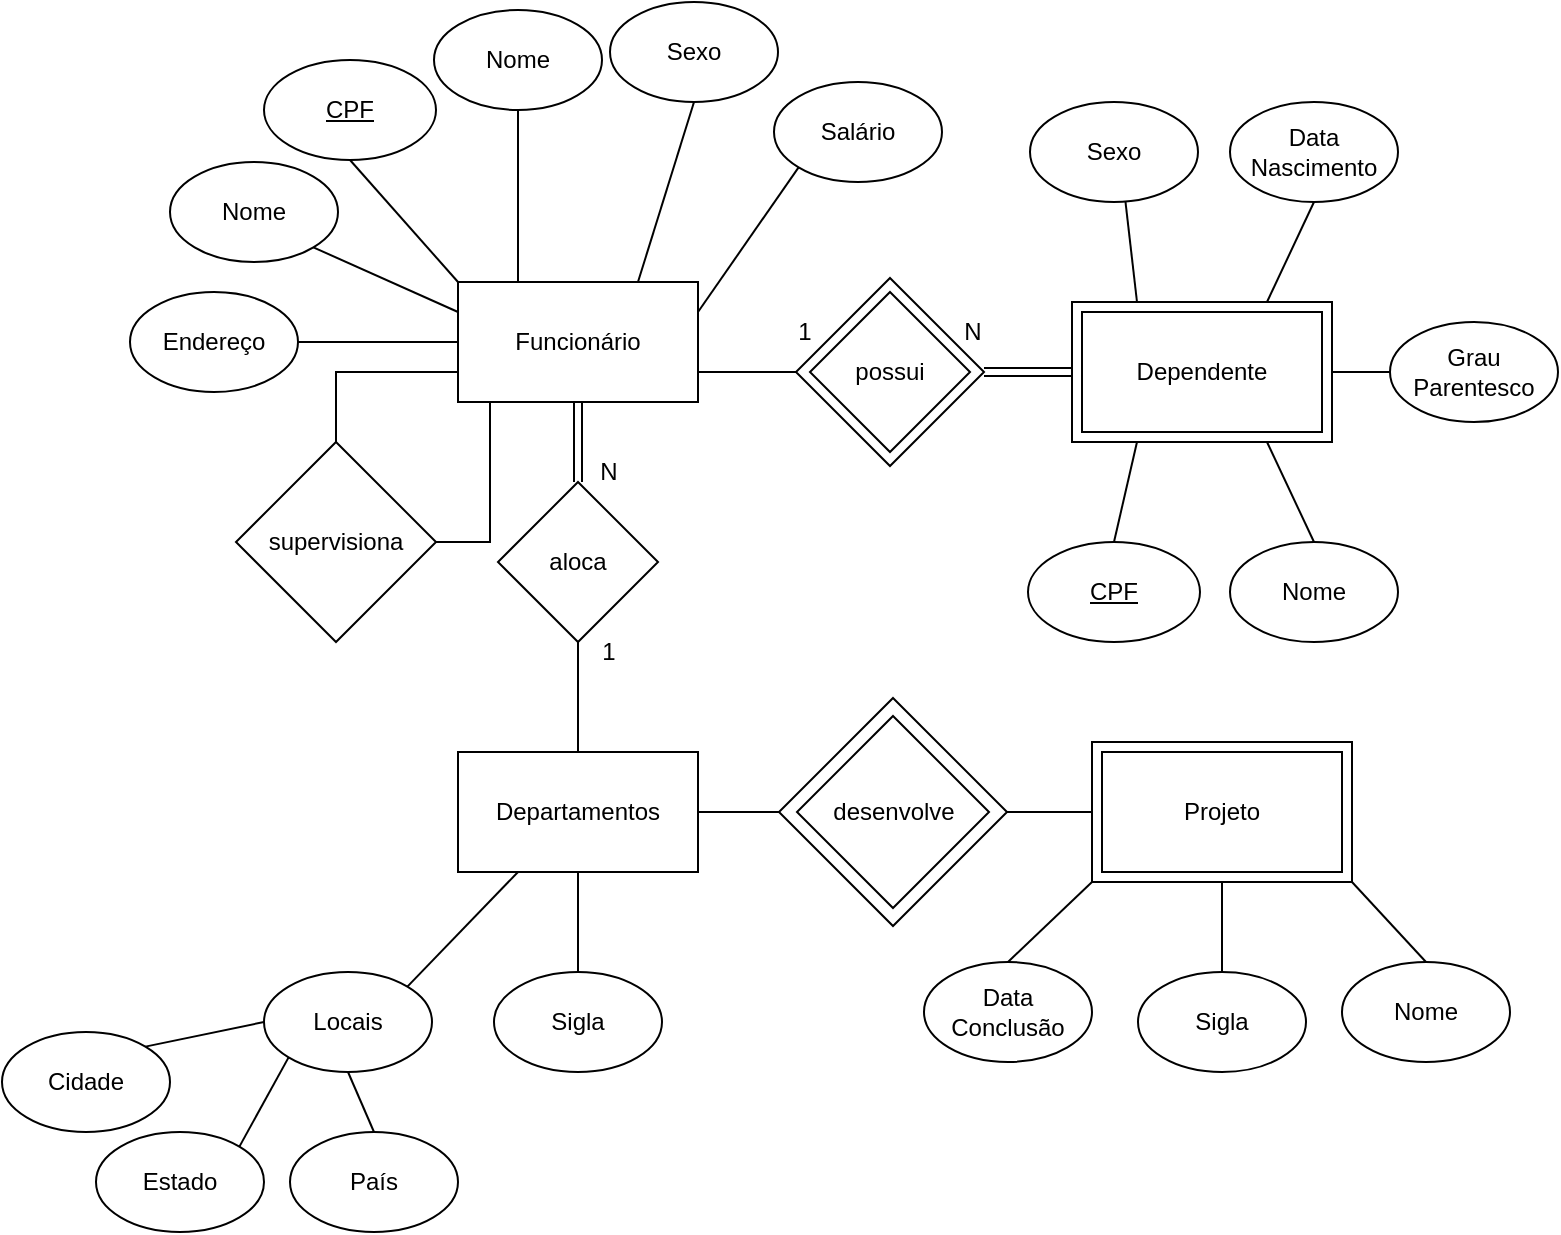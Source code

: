<mxfile version="23.1.5" type="device">
  <diagram id="C5RBs43oDa-KdzZeNtuy" name="Page-1">
    <mxGraphModel dx="1434" dy="820" grid="1" gridSize="10" guides="1" tooltips="1" connect="1" arrows="1" fold="1" page="1" pageScale="1" pageWidth="827" pageHeight="1169" math="0" shadow="0">
      <root>
        <mxCell id="WIyWlLk6GJQsqaUBKTNV-0" />
        <mxCell id="WIyWlLk6GJQsqaUBKTNV-1" parent="WIyWlLk6GJQsqaUBKTNV-0" />
        <mxCell id="BqkFUiFIWT837hot8IoG-21" style="edgeStyle=orthogonalEdgeStyle;rounded=0;orthogonalLoop=1;jettySize=auto;html=1;exitX=0.5;exitY=1;exitDx=0;exitDy=0;entryX=0.5;entryY=0;entryDx=0;entryDy=0;endArrow=none;endFill=0;shape=link;" edge="1" parent="WIyWlLk6GJQsqaUBKTNV-1" source="BqkFUiFIWT837hot8IoG-0" target="BqkFUiFIWT837hot8IoG-20">
          <mxGeometry relative="1" as="geometry" />
        </mxCell>
        <mxCell id="BqkFUiFIWT837hot8IoG-47" style="edgeStyle=orthogonalEdgeStyle;rounded=0;orthogonalLoop=1;jettySize=auto;html=1;entryX=1;entryY=0.5;entryDx=0;entryDy=0;endArrow=none;endFill=0;exitX=0.25;exitY=1;exitDx=0;exitDy=0;" edge="1" parent="WIyWlLk6GJQsqaUBKTNV-1" source="BqkFUiFIWT837hot8IoG-0" target="BqkFUiFIWT837hot8IoG-46">
          <mxGeometry relative="1" as="geometry">
            <mxPoint x="269" y="430" as="sourcePoint" />
            <Array as="points">
              <mxPoint x="269" y="410" />
              <mxPoint x="269" y="480" />
            </Array>
          </mxGeometry>
        </mxCell>
        <mxCell id="BqkFUiFIWT837hot8IoG-51" style="rounded=0;orthogonalLoop=1;jettySize=auto;html=1;exitX=1;exitY=0.25;exitDx=0;exitDy=0;entryX=0;entryY=1;entryDx=0;entryDy=0;endArrow=none;endFill=0;" edge="1" parent="WIyWlLk6GJQsqaUBKTNV-1" source="BqkFUiFIWT837hot8IoG-0" target="BqkFUiFIWT837hot8IoG-50">
          <mxGeometry relative="1" as="geometry" />
        </mxCell>
        <mxCell id="BqkFUiFIWT837hot8IoG-61" style="edgeStyle=orthogonalEdgeStyle;rounded=0;orthogonalLoop=1;jettySize=auto;html=1;exitX=1;exitY=0.75;exitDx=0;exitDy=0;endArrow=none;endFill=0;entryX=0;entryY=0.5;entryDx=0;entryDy=0;" edge="1" parent="WIyWlLk6GJQsqaUBKTNV-1" source="BqkFUiFIWT837hot8IoG-0" target="BqkFUiFIWT837hot8IoG-69">
          <mxGeometry relative="1" as="geometry">
            <mxPoint x="399" y="420" as="targetPoint" />
          </mxGeometry>
        </mxCell>
        <mxCell id="BqkFUiFIWT837hot8IoG-0" value="Funcionário" style="rounded=0;whiteSpace=wrap;html=1;" vertex="1" parent="WIyWlLk6GJQsqaUBKTNV-1">
          <mxGeometry x="253" y="350" width="120" height="60" as="geometry" />
        </mxCell>
        <mxCell id="BqkFUiFIWT837hot8IoG-1" value="CPF" style="ellipse;whiteSpace=wrap;html=1;fontStyle=4;rounded=0;" vertex="1" parent="WIyWlLk6GJQsqaUBKTNV-1">
          <mxGeometry x="156" y="239" width="86" height="50" as="geometry" />
        </mxCell>
        <mxCell id="BqkFUiFIWT837hot8IoG-12" style="rounded=0;orthogonalLoop=1;jettySize=auto;html=1;exitX=1;exitY=1;exitDx=0;exitDy=0;entryX=0;entryY=0.25;entryDx=0;entryDy=0;endArrow=none;endFill=0;" edge="1" parent="WIyWlLk6GJQsqaUBKTNV-1" source="BqkFUiFIWT837hot8IoG-3" target="BqkFUiFIWT837hot8IoG-0">
          <mxGeometry relative="1" as="geometry" />
        </mxCell>
        <mxCell id="BqkFUiFIWT837hot8IoG-3" value="Nome" style="ellipse;whiteSpace=wrap;html=1;rounded=0;" vertex="1" parent="WIyWlLk6GJQsqaUBKTNV-1">
          <mxGeometry x="109" y="290" width="84" height="50" as="geometry" />
        </mxCell>
        <mxCell id="BqkFUiFIWT837hot8IoG-10" value="" style="endArrow=none;html=1;rounded=0;entryX=0.5;entryY=1;entryDx=0;entryDy=0;exitX=0;exitY=0;exitDx=0;exitDy=0;" edge="1" parent="WIyWlLk6GJQsqaUBKTNV-1" source="BqkFUiFIWT837hot8IoG-0" target="BqkFUiFIWT837hot8IoG-1">
          <mxGeometry width="50" height="50" relative="1" as="geometry">
            <mxPoint x="339" y="400" as="sourcePoint" />
            <mxPoint x="389" y="350" as="targetPoint" />
          </mxGeometry>
        </mxCell>
        <mxCell id="BqkFUiFIWT837hot8IoG-60" style="edgeStyle=orthogonalEdgeStyle;rounded=0;orthogonalLoop=1;jettySize=auto;html=1;exitX=0.5;exitY=1;exitDx=0;exitDy=0;entryX=0.25;entryY=0;entryDx=0;entryDy=0;endArrow=none;endFill=0;" edge="1" parent="WIyWlLk6GJQsqaUBKTNV-1" source="BqkFUiFIWT837hot8IoG-14" target="BqkFUiFIWT837hot8IoG-0">
          <mxGeometry relative="1" as="geometry" />
        </mxCell>
        <mxCell id="BqkFUiFIWT837hot8IoG-14" value="Nome" style="ellipse;whiteSpace=wrap;html=1;rounded=0;" vertex="1" parent="WIyWlLk6GJQsqaUBKTNV-1">
          <mxGeometry x="241" y="214" width="84" height="50" as="geometry" />
        </mxCell>
        <mxCell id="BqkFUiFIWT837hot8IoG-17" style="rounded=0;orthogonalLoop=1;jettySize=auto;html=1;exitX=1;exitY=0.5;exitDx=0;exitDy=0;entryX=0;entryY=0.5;entryDx=0;entryDy=0;endArrow=none;endFill=0;" edge="1" parent="WIyWlLk6GJQsqaUBKTNV-1" source="BqkFUiFIWT837hot8IoG-16" target="BqkFUiFIWT837hot8IoG-0">
          <mxGeometry relative="1" as="geometry" />
        </mxCell>
        <mxCell id="BqkFUiFIWT837hot8IoG-16" value="Endereço" style="ellipse;whiteSpace=wrap;html=1;rounded=0;" vertex="1" parent="WIyWlLk6GJQsqaUBKTNV-1">
          <mxGeometry x="89" y="355" width="84" height="50" as="geometry" />
        </mxCell>
        <mxCell id="BqkFUiFIWT837hot8IoG-19" style="rounded=0;orthogonalLoop=1;jettySize=auto;html=1;exitX=0.5;exitY=1;exitDx=0;exitDy=0;entryX=0.75;entryY=0;entryDx=0;entryDy=0;endArrow=none;endFill=0;startArrow=none;startFill=0;" edge="1" parent="WIyWlLk6GJQsqaUBKTNV-1" source="BqkFUiFIWT837hot8IoG-18" target="BqkFUiFIWT837hot8IoG-0">
          <mxGeometry relative="1" as="geometry" />
        </mxCell>
        <mxCell id="BqkFUiFIWT837hot8IoG-18" value="Sexo" style="ellipse;whiteSpace=wrap;html=1;rounded=0;" vertex="1" parent="WIyWlLk6GJQsqaUBKTNV-1">
          <mxGeometry x="329" y="210" width="84" height="50" as="geometry" />
        </mxCell>
        <mxCell id="BqkFUiFIWT837hot8IoG-28" style="edgeStyle=orthogonalEdgeStyle;rounded=0;orthogonalLoop=1;jettySize=auto;html=1;exitX=0.5;exitY=1;exitDx=0;exitDy=0;entryX=0.5;entryY=0;entryDx=0;entryDy=0;endArrow=none;endFill=0;" edge="1" parent="WIyWlLk6GJQsqaUBKTNV-1" source="BqkFUiFIWT837hot8IoG-20" target="BqkFUiFIWT837hot8IoG-22">
          <mxGeometry relative="1" as="geometry" />
        </mxCell>
        <mxCell id="BqkFUiFIWT837hot8IoG-20" value="aloca" style="rhombus;whiteSpace=wrap;html=1;labelPosition=center;verticalLabelPosition=middle;align=center;verticalAlign=middle;rounded=0;" vertex="1" parent="WIyWlLk6GJQsqaUBKTNV-1">
          <mxGeometry x="273" y="450" width="80" height="80" as="geometry" />
        </mxCell>
        <mxCell id="BqkFUiFIWT837hot8IoG-95" style="edgeStyle=orthogonalEdgeStyle;rounded=0;orthogonalLoop=1;jettySize=auto;html=1;exitX=1;exitY=0.5;exitDx=0;exitDy=0;entryX=0;entryY=0.5;entryDx=0;entryDy=0;endArrow=none;endFill=0;" edge="1" parent="WIyWlLk6GJQsqaUBKTNV-1" source="BqkFUiFIWT837hot8IoG-22" target="BqkFUiFIWT837hot8IoG-92">
          <mxGeometry relative="1" as="geometry" />
        </mxCell>
        <mxCell id="BqkFUiFIWT837hot8IoG-22" value="Departamentos" style="rounded=0;whiteSpace=wrap;html=1;" vertex="1" parent="WIyWlLk6GJQsqaUBKTNV-1">
          <mxGeometry x="253" y="585" width="120" height="60" as="geometry" />
        </mxCell>
        <mxCell id="BqkFUiFIWT837hot8IoG-23" value="1" style="text;html=1;align=center;verticalAlign=middle;resizable=0;points=[];autosize=1;strokeColor=none;fillColor=none;rounded=0;" vertex="1" parent="WIyWlLk6GJQsqaUBKTNV-1">
          <mxGeometry x="313" y="520" width="30" height="30" as="geometry" />
        </mxCell>
        <mxCell id="BqkFUiFIWT837hot8IoG-27" value="N" style="text;html=1;align=center;verticalAlign=middle;resizable=0;points=[];autosize=1;strokeColor=none;fillColor=none;rounded=0;" vertex="1" parent="WIyWlLk6GJQsqaUBKTNV-1">
          <mxGeometry x="313" y="430" width="30" height="30" as="geometry" />
        </mxCell>
        <mxCell id="BqkFUiFIWT837hot8IoG-43" style="rounded=0;orthogonalLoop=1;jettySize=auto;html=1;exitX=0.25;exitY=0;exitDx=0;exitDy=0;entryX=0.5;entryY=0;entryDx=0;entryDy=0;endArrow=none;endFill=0;" edge="1" parent="WIyWlLk6GJQsqaUBKTNV-1" source="BqkFUiFIWT837hot8IoG-63" target="BqkFUiFIWT837hot8IoG-40">
          <mxGeometry relative="1" as="geometry">
            <mxPoint x="574" y="515" as="sourcePoint" />
          </mxGeometry>
        </mxCell>
        <mxCell id="BqkFUiFIWT837hot8IoG-44" style="rounded=0;orthogonalLoop=1;jettySize=auto;html=1;exitX=0.75;exitY=1;exitDx=0;exitDy=0;entryX=0.5;entryY=0;entryDx=0;entryDy=0;endArrow=none;endFill=0;" edge="1" parent="WIyWlLk6GJQsqaUBKTNV-1" source="BqkFUiFIWT837hot8IoG-63" target="BqkFUiFIWT837hot8IoG-41">
          <mxGeometry relative="1" as="geometry">
            <mxPoint x="612.891" y="503.284" as="sourcePoint" />
          </mxGeometry>
        </mxCell>
        <mxCell id="BqkFUiFIWT837hot8IoG-45" style="rounded=0;orthogonalLoop=1;jettySize=auto;html=1;exitX=0.75;exitY=0;exitDx=0;exitDy=0;entryX=0.5;entryY=1;entryDx=0;entryDy=0;endArrow=none;endFill=0;" edge="1" parent="WIyWlLk6GJQsqaUBKTNV-1" source="BqkFUiFIWT837hot8IoG-63" target="BqkFUiFIWT837hot8IoG-42">
          <mxGeometry relative="1" as="geometry">
            <mxPoint x="629" y="475" as="sourcePoint" />
          </mxGeometry>
        </mxCell>
        <mxCell id="BqkFUiFIWT837hot8IoG-40" value="Sexo" style="ellipse;whiteSpace=wrap;html=1;rounded=0;" vertex="1" parent="WIyWlLk6GJQsqaUBKTNV-1">
          <mxGeometry x="539" y="260" width="84" height="50" as="geometry" />
        </mxCell>
        <mxCell id="BqkFUiFIWT837hot8IoG-41" value="Nome" style="ellipse;whiteSpace=wrap;html=1;rounded=0;" vertex="1" parent="WIyWlLk6GJQsqaUBKTNV-1">
          <mxGeometry x="639" y="480" width="84" height="50" as="geometry" />
        </mxCell>
        <mxCell id="BqkFUiFIWT837hot8IoG-42" value="Data Nascimento" style="ellipse;whiteSpace=wrap;html=1;rounded=0;" vertex="1" parent="WIyWlLk6GJQsqaUBKTNV-1">
          <mxGeometry x="639" y="260" width="84" height="50" as="geometry" />
        </mxCell>
        <mxCell id="BqkFUiFIWT837hot8IoG-49" style="edgeStyle=orthogonalEdgeStyle;rounded=0;orthogonalLoop=1;jettySize=auto;html=1;exitX=0.5;exitY=0;exitDx=0;exitDy=0;endArrow=none;endFill=0;entryX=0;entryY=0.75;entryDx=0;entryDy=0;" edge="1" parent="WIyWlLk6GJQsqaUBKTNV-1" source="BqkFUiFIWT837hot8IoG-46" target="BqkFUiFIWT837hot8IoG-0">
          <mxGeometry relative="1" as="geometry">
            <mxPoint x="229" y="410" as="targetPoint" />
            <Array as="points">
              <mxPoint x="192" y="395" />
            </Array>
          </mxGeometry>
        </mxCell>
        <mxCell id="BqkFUiFIWT837hot8IoG-46" value="supervisiona" style="rhombus;whiteSpace=wrap;html=1;labelPosition=center;verticalLabelPosition=middle;align=center;verticalAlign=middle;rounded=0;" vertex="1" parent="WIyWlLk6GJQsqaUBKTNV-1">
          <mxGeometry x="142" y="430" width="100" height="100" as="geometry" />
        </mxCell>
        <mxCell id="BqkFUiFIWT837hot8IoG-50" value="Salário" style="ellipse;whiteSpace=wrap;html=1;rounded=0;" vertex="1" parent="WIyWlLk6GJQsqaUBKTNV-1">
          <mxGeometry x="411" y="250" width="84" height="50" as="geometry" />
        </mxCell>
        <mxCell id="BqkFUiFIWT837hot8IoG-53" style="rounded=0;orthogonalLoop=1;jettySize=auto;html=1;exitX=0.5;exitY=0;exitDx=0;exitDy=0;entryX=0.25;entryY=1;entryDx=0;entryDy=0;endArrow=none;endFill=0;" edge="1" parent="WIyWlLk6GJQsqaUBKTNV-1" source="BqkFUiFIWT837hot8IoG-52" target="BqkFUiFIWT837hot8IoG-63">
          <mxGeometry relative="1" as="geometry">
            <mxPoint x="535.109" y="503.284" as="targetPoint" />
          </mxGeometry>
        </mxCell>
        <mxCell id="BqkFUiFIWT837hot8IoG-52" value="CPF" style="ellipse;whiteSpace=wrap;html=1;fontStyle=4;rounded=0;" vertex="1" parent="WIyWlLk6GJQsqaUBKTNV-1">
          <mxGeometry x="538" y="480" width="86" height="50" as="geometry" />
        </mxCell>
        <mxCell id="BqkFUiFIWT837hot8IoG-55" value="Dependente" style="rounded=0;whiteSpace=wrap;html=1;gradientColor=none;" vertex="1" parent="WIyWlLk6GJQsqaUBKTNV-1">
          <mxGeometry x="565" y="365" width="120" height="60" as="geometry" />
        </mxCell>
        <mxCell id="BqkFUiFIWT837hot8IoG-56" value="possui" style="rhombus;whiteSpace=wrap;html=1;labelPosition=center;verticalLabelPosition=middle;align=center;verticalAlign=middle;rounded=0;" vertex="1" parent="WIyWlLk6GJQsqaUBKTNV-1">
          <mxGeometry x="429" y="355" width="80" height="80" as="geometry" />
        </mxCell>
        <mxCell id="BqkFUiFIWT837hot8IoG-57" value="N" style="text;html=1;align=center;verticalAlign=middle;resizable=0;points=[];autosize=1;strokeColor=none;fillColor=none;rounded=0;" vertex="1" parent="WIyWlLk6GJQsqaUBKTNV-1">
          <mxGeometry x="495" y="360" width="30" height="30" as="geometry" />
        </mxCell>
        <mxCell id="BqkFUiFIWT837hot8IoG-58" value="1" style="text;html=1;align=center;verticalAlign=middle;resizable=0;points=[];autosize=1;strokeColor=none;fillColor=none;rounded=0;" vertex="1" parent="WIyWlLk6GJQsqaUBKTNV-1">
          <mxGeometry x="411" y="360" width="30" height="30" as="geometry" />
        </mxCell>
        <mxCell id="BqkFUiFIWT837hot8IoG-63" value="" style="rounded=0;whiteSpace=wrap;html=1;fillColor=none;" vertex="1" parent="WIyWlLk6GJQsqaUBKTNV-1">
          <mxGeometry x="560" y="360" width="130" height="70" as="geometry" />
        </mxCell>
        <mxCell id="BqkFUiFIWT837hot8IoG-68" style="edgeStyle=orthogonalEdgeStyle;rounded=0;orthogonalLoop=1;jettySize=auto;html=1;exitX=0;exitY=0.5;exitDx=0;exitDy=0;entryX=1;entryY=0.5;entryDx=0;entryDy=0;endArrow=none;endFill=0;" edge="1" parent="WIyWlLk6GJQsqaUBKTNV-1" source="BqkFUiFIWT837hot8IoG-66" target="BqkFUiFIWT837hot8IoG-63">
          <mxGeometry relative="1" as="geometry" />
        </mxCell>
        <mxCell id="BqkFUiFIWT837hot8IoG-66" value="Grau Parentesco" style="ellipse;whiteSpace=wrap;html=1;rounded=0;" vertex="1" parent="WIyWlLk6GJQsqaUBKTNV-1">
          <mxGeometry x="719" y="370" width="84" height="50" as="geometry" />
        </mxCell>
        <mxCell id="BqkFUiFIWT837hot8IoG-70" style="edgeStyle=orthogonalEdgeStyle;rounded=0;orthogonalLoop=1;jettySize=auto;html=1;exitX=1;exitY=0.5;exitDx=0;exitDy=0;entryX=0;entryY=0.5;entryDx=0;entryDy=0;shape=link;" edge="1" parent="WIyWlLk6GJQsqaUBKTNV-1" source="BqkFUiFIWT837hot8IoG-69" target="BqkFUiFIWT837hot8IoG-63">
          <mxGeometry relative="1" as="geometry" />
        </mxCell>
        <mxCell id="BqkFUiFIWT837hot8IoG-69" value="" style="rhombus;whiteSpace=wrap;html=1;labelPosition=center;verticalLabelPosition=middle;align=center;verticalAlign=middle;fillColor=none;rounded=0;" vertex="1" parent="WIyWlLk6GJQsqaUBKTNV-1">
          <mxGeometry x="422" y="348" width="94" height="94" as="geometry" />
        </mxCell>
        <mxCell id="BqkFUiFIWT837hot8IoG-72" style="edgeStyle=orthogonalEdgeStyle;rounded=0;orthogonalLoop=1;jettySize=auto;html=1;exitX=0.5;exitY=0;exitDx=0;exitDy=0;entryX=0.5;entryY=1;entryDx=0;entryDy=0;endArrow=none;endFill=0;" edge="1" parent="WIyWlLk6GJQsqaUBKTNV-1" source="BqkFUiFIWT837hot8IoG-71" target="BqkFUiFIWT837hot8IoG-22">
          <mxGeometry relative="1" as="geometry" />
        </mxCell>
        <mxCell id="BqkFUiFIWT837hot8IoG-71" value="Sigla" style="ellipse;whiteSpace=wrap;html=1;rounded=0;" vertex="1" parent="WIyWlLk6GJQsqaUBKTNV-1">
          <mxGeometry x="271" y="695" width="84" height="50" as="geometry" />
        </mxCell>
        <mxCell id="BqkFUiFIWT837hot8IoG-74" style="rounded=0;orthogonalLoop=1;jettySize=auto;html=1;exitX=1;exitY=0;exitDx=0;exitDy=0;entryX=0.25;entryY=1;entryDx=0;entryDy=0;endArrow=none;endFill=0;" edge="1" parent="WIyWlLk6GJQsqaUBKTNV-1" source="BqkFUiFIWT837hot8IoG-73" target="BqkFUiFIWT837hot8IoG-22">
          <mxGeometry relative="1" as="geometry" />
        </mxCell>
        <mxCell id="BqkFUiFIWT837hot8IoG-73" value="Locais" style="ellipse;whiteSpace=wrap;html=1;rounded=0;" vertex="1" parent="WIyWlLk6GJQsqaUBKTNV-1">
          <mxGeometry x="156" y="695" width="84" height="50" as="geometry" />
        </mxCell>
        <mxCell id="BqkFUiFIWT837hot8IoG-78" style="rounded=0;orthogonalLoop=1;jettySize=auto;html=1;exitX=1;exitY=0;exitDx=0;exitDy=0;entryX=0;entryY=0.5;entryDx=0;entryDy=0;endArrow=none;endFill=0;" edge="1" parent="WIyWlLk6GJQsqaUBKTNV-1" source="BqkFUiFIWT837hot8IoG-75" target="BqkFUiFIWT837hot8IoG-73">
          <mxGeometry relative="1" as="geometry" />
        </mxCell>
        <mxCell id="BqkFUiFIWT837hot8IoG-75" value="Cidade" style="ellipse;whiteSpace=wrap;html=1;rounded=0;" vertex="1" parent="WIyWlLk6GJQsqaUBKTNV-1">
          <mxGeometry x="25" y="725" width="84" height="50" as="geometry" />
        </mxCell>
        <mxCell id="BqkFUiFIWT837hot8IoG-79" style="rounded=0;orthogonalLoop=1;jettySize=auto;html=1;exitX=1;exitY=0;exitDx=0;exitDy=0;entryX=0;entryY=1;entryDx=0;entryDy=0;endArrow=none;endFill=0;" edge="1" parent="WIyWlLk6GJQsqaUBKTNV-1" source="BqkFUiFIWT837hot8IoG-76" target="BqkFUiFIWT837hot8IoG-73">
          <mxGeometry relative="1" as="geometry" />
        </mxCell>
        <mxCell id="BqkFUiFIWT837hot8IoG-76" value="Estado" style="ellipse;whiteSpace=wrap;html=1;rounded=0;" vertex="1" parent="WIyWlLk6GJQsqaUBKTNV-1">
          <mxGeometry x="72" y="775" width="84" height="50" as="geometry" />
        </mxCell>
        <mxCell id="BqkFUiFIWT837hot8IoG-80" style="rounded=0;orthogonalLoop=1;jettySize=auto;html=1;exitX=0.5;exitY=0;exitDx=0;exitDy=0;entryX=0.5;entryY=1;entryDx=0;entryDy=0;endArrow=none;endFill=0;" edge="1" parent="WIyWlLk6GJQsqaUBKTNV-1" source="BqkFUiFIWT837hot8IoG-77" target="BqkFUiFIWT837hot8IoG-73">
          <mxGeometry relative="1" as="geometry" />
        </mxCell>
        <mxCell id="BqkFUiFIWT837hot8IoG-77" value="País" style="ellipse;whiteSpace=wrap;html=1;rounded=0;" vertex="1" parent="WIyWlLk6GJQsqaUBKTNV-1">
          <mxGeometry x="169" y="775" width="84" height="50" as="geometry" />
        </mxCell>
        <mxCell id="BqkFUiFIWT837hot8IoG-84" value="Projeto" style="rounded=0;whiteSpace=wrap;html=1;" vertex="1" parent="WIyWlLk6GJQsqaUBKTNV-1">
          <mxGeometry x="575" y="585" width="120" height="60" as="geometry" />
        </mxCell>
        <mxCell id="BqkFUiFIWT837hot8IoG-103" style="edgeStyle=orthogonalEdgeStyle;orthogonalLoop=1;jettySize=auto;html=1;exitX=0.5;exitY=1;exitDx=0;exitDy=0;endArrow=none;endFill=0;entryX=0.5;entryY=0;entryDx=0;entryDy=0;" edge="1" parent="WIyWlLk6GJQsqaUBKTNV-1" source="BqkFUiFIWT837hot8IoG-85" target="BqkFUiFIWT837hot8IoG-105">
          <mxGeometry relative="1" as="geometry">
            <mxPoint x="635" y="710" as="targetPoint" />
          </mxGeometry>
        </mxCell>
        <mxCell id="BqkFUiFIWT837hot8IoG-108" style="orthogonalLoop=1;jettySize=auto;html=1;exitX=0;exitY=1;exitDx=0;exitDy=0;entryX=0.5;entryY=0;entryDx=0;entryDy=0;endArrow=none;endFill=0;" edge="1" parent="WIyWlLk6GJQsqaUBKTNV-1" source="BqkFUiFIWT837hot8IoG-85" target="BqkFUiFIWT837hot8IoG-107">
          <mxGeometry relative="1" as="geometry" />
        </mxCell>
        <mxCell id="BqkFUiFIWT837hot8IoG-109" style="orthogonalLoop=1;jettySize=auto;html=1;exitX=1;exitY=1;exitDx=0;exitDy=0;entryX=0.5;entryY=0;entryDx=0;entryDy=0;endArrow=none;endFill=0;" edge="1" parent="WIyWlLk6GJQsqaUBKTNV-1" source="BqkFUiFIWT837hot8IoG-85" target="BqkFUiFIWT837hot8IoG-106">
          <mxGeometry relative="1" as="geometry" />
        </mxCell>
        <mxCell id="BqkFUiFIWT837hot8IoG-85" value="" style="rounded=0;whiteSpace=wrap;html=1;fillColor=none;" vertex="1" parent="WIyWlLk6GJQsqaUBKTNV-1">
          <mxGeometry x="570" y="580" width="130" height="70" as="geometry" />
        </mxCell>
        <mxCell id="BqkFUiFIWT837hot8IoG-94" style="edgeStyle=orthogonalEdgeStyle;rounded=0;orthogonalLoop=1;jettySize=auto;html=1;exitX=1;exitY=0.5;exitDx=0;exitDy=0;entryX=0;entryY=0.5;entryDx=0;entryDy=0;endArrow=none;endFill=0;" edge="1" parent="WIyWlLk6GJQsqaUBKTNV-1" source="BqkFUiFIWT837hot8IoG-92" target="BqkFUiFIWT837hot8IoG-85">
          <mxGeometry relative="1" as="geometry" />
        </mxCell>
        <mxCell id="BqkFUiFIWT837hot8IoG-92" value="" style="rhombus;whiteSpace=wrap;html=1;labelPosition=center;verticalLabelPosition=middle;align=center;verticalAlign=middle;rounded=0;" vertex="1" parent="WIyWlLk6GJQsqaUBKTNV-1">
          <mxGeometry x="413.5" y="558" width="114" height="114" as="geometry" />
        </mxCell>
        <mxCell id="BqkFUiFIWT837hot8IoG-93" value="desenvolve" style="rhombus;whiteSpace=wrap;html=1;labelPosition=center;verticalLabelPosition=middle;align=center;verticalAlign=middle;rounded=0;" vertex="1" parent="WIyWlLk6GJQsqaUBKTNV-1">
          <mxGeometry x="422.5" y="567" width="96" height="96" as="geometry" />
        </mxCell>
        <mxCell id="BqkFUiFIWT837hot8IoG-105" value="Sigla" style="ellipse;whiteSpace=wrap;html=1;rounded=0;" vertex="1" parent="WIyWlLk6GJQsqaUBKTNV-1">
          <mxGeometry x="593" y="695" width="84" height="50" as="geometry" />
        </mxCell>
        <mxCell id="BqkFUiFIWT837hot8IoG-106" value="Nome" style="ellipse;whiteSpace=wrap;html=1;rounded=0;" vertex="1" parent="WIyWlLk6GJQsqaUBKTNV-1">
          <mxGeometry x="695" y="690" width="84" height="50" as="geometry" />
        </mxCell>
        <mxCell id="BqkFUiFIWT837hot8IoG-107" value="Data Conclusão" style="ellipse;whiteSpace=wrap;html=1;rounded=0;" vertex="1" parent="WIyWlLk6GJQsqaUBKTNV-1">
          <mxGeometry x="486" y="690" width="84" height="50" as="geometry" />
        </mxCell>
      </root>
    </mxGraphModel>
  </diagram>
</mxfile>

